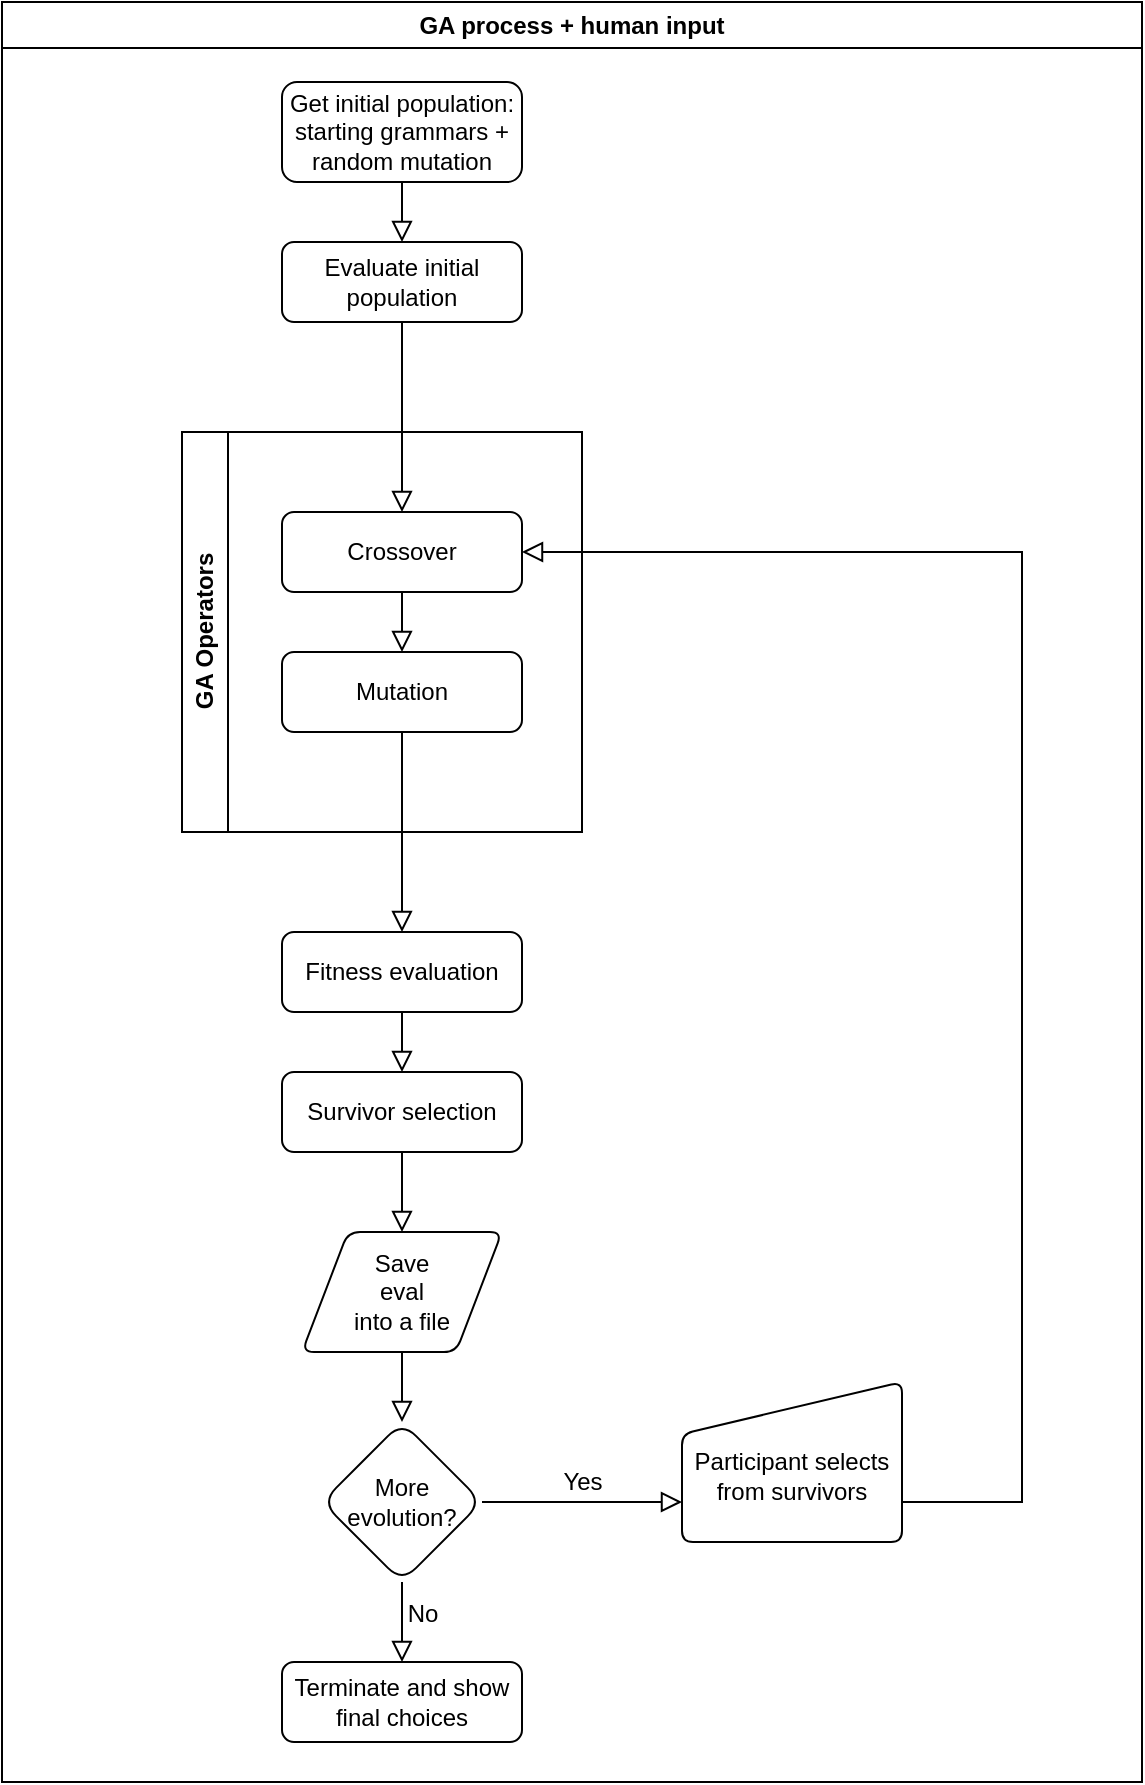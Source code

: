 <mxfile version="20.8.15" type="device"><diagram id="C5RBs43oDa-KdzZeNtuy" name="Page-1"><mxGraphModel dx="1195" dy="1837" grid="1" gridSize="10" guides="1" tooltips="1" connect="1" arrows="1" fold="1" page="1" pageScale="1" pageWidth="827" pageHeight="1169" math="0" shadow="0"><root><mxCell id="WIyWlLk6GJQsqaUBKTNV-0"/><mxCell id="WIyWlLk6GJQsqaUBKTNV-1" parent="WIyWlLk6GJQsqaUBKTNV-0"/><mxCell id="nWHnecsIFH1CksPOMDPZ-37" value="GA process + human input" style="swimlane;whiteSpace=wrap;html=1;shadow=0;strokeColor=default;strokeWidth=1;fontFamily=Helvetica;fontSize=12;fontColor=default;fillColor=default;startSize=23;" vertex="1" parent="WIyWlLk6GJQsqaUBKTNV-1"><mxGeometry x="10" y="-30" width="570" height="890" as="geometry"><mxRectangle x="10" y="-20" width="190" height="30" as="alternateBounds"/></mxGeometry></mxCell><mxCell id="WIyWlLk6GJQsqaUBKTNV-3" value="Get initial population: starting grammars + random mutation" style="rounded=1;whiteSpace=wrap;html=1;fontSize=12;glass=0;strokeWidth=1;shadow=0;" parent="nWHnecsIFH1CksPOMDPZ-37" vertex="1"><mxGeometry x="140" y="40" width="120" height="50" as="geometry"/></mxCell><mxCell id="nWHnecsIFH1CksPOMDPZ-0" value="Evaluate initial population" style="rounded=1;whiteSpace=wrap;html=1;fontSize=12;glass=0;strokeWidth=1;shadow=0;" vertex="1" parent="nWHnecsIFH1CksPOMDPZ-37"><mxGeometry x="140" y="120" width="120" height="40" as="geometry"/></mxCell><mxCell id="WIyWlLk6GJQsqaUBKTNV-2" value="" style="rounded=0;html=1;jettySize=auto;orthogonalLoop=1;fontSize=11;endArrow=block;endFill=0;endSize=8;strokeWidth=1;shadow=0;labelBackgroundColor=none;edgeStyle=orthogonalEdgeStyle;entryX=0.5;entryY=0;entryDx=0;entryDy=0;" parent="nWHnecsIFH1CksPOMDPZ-37" source="WIyWlLk6GJQsqaUBKTNV-3" target="nWHnecsIFH1CksPOMDPZ-0" edge="1"><mxGeometry relative="1" as="geometry"><mxPoint x="200" y="140" as="targetPoint"/></mxGeometry></mxCell><mxCell id="nWHnecsIFH1CksPOMDPZ-12" style="edgeStyle=orthogonalEdgeStyle;shape=connector;rounded=0;orthogonalLoop=1;jettySize=auto;html=1;exitX=0.5;exitY=1;exitDx=0;exitDy=0;shadow=0;labelBackgroundColor=none;strokeColor=default;strokeWidth=1;fontFamily=Helvetica;fontSize=12;fontColor=default;endArrow=block;endFill=0;endSize=8;" edge="1" parent="nWHnecsIFH1CksPOMDPZ-37" source="nWHnecsIFH1CksPOMDPZ-6"><mxGeometry relative="1" as="geometry"><mxPoint x="200" y="465" as="targetPoint"/></mxGeometry></mxCell><mxCell id="nWHnecsIFH1CksPOMDPZ-13" value="Survivor selection" style="whiteSpace=wrap;html=1;rounded=1;glass=0;strokeWidth=1;shadow=0;" vertex="1" parent="nWHnecsIFH1CksPOMDPZ-37"><mxGeometry x="140" y="535" width="120" height="40" as="geometry"/></mxCell><mxCell id="nWHnecsIFH1CksPOMDPZ-16" value="GA Operators" style="swimlane;horizontal=0;whiteSpace=wrap;html=1;shadow=0;strokeColor=default;strokeWidth=1;fontFamily=Helvetica;fontSize=12;fontColor=default;fillColor=default;" vertex="1" parent="nWHnecsIFH1CksPOMDPZ-37"><mxGeometry x="90" y="215" width="200" height="200" as="geometry"><mxRectangle x="90" y="155" width="40" height="110" as="alternateBounds"/></mxGeometry></mxCell><mxCell id="nWHnecsIFH1CksPOMDPZ-4" value="Crossover&lt;br&gt;" style="rounded=1;whiteSpace=wrap;html=1;fontSize=12;glass=0;strokeWidth=1;shadow=0;" vertex="1" parent="nWHnecsIFH1CksPOMDPZ-16"><mxGeometry x="50" y="40" width="120" height="40" as="geometry"/></mxCell><mxCell id="nWHnecsIFH1CksPOMDPZ-6" value="Mutation" style="whiteSpace=wrap;html=1;rounded=1;glass=0;strokeWidth=1;shadow=0;" vertex="1" parent="nWHnecsIFH1CksPOMDPZ-16"><mxGeometry x="50" y="110" width="120" height="40" as="geometry"/></mxCell><mxCell id="nWHnecsIFH1CksPOMDPZ-7" value="" style="edgeStyle=orthogonalEdgeStyle;shape=connector;rounded=0;orthogonalLoop=1;jettySize=auto;html=1;shadow=0;labelBackgroundColor=none;strokeColor=default;strokeWidth=1;fontFamily=Helvetica;fontSize=11;fontColor=default;endArrow=block;endFill=0;endSize=8;" edge="1" parent="nWHnecsIFH1CksPOMDPZ-16" source="nWHnecsIFH1CksPOMDPZ-4" target="nWHnecsIFH1CksPOMDPZ-6"><mxGeometry relative="1" as="geometry"/></mxCell><mxCell id="nWHnecsIFH1CksPOMDPZ-18" style="edgeStyle=orthogonalEdgeStyle;shape=connector;rounded=0;orthogonalLoop=1;jettySize=auto;html=1;entryX=0.5;entryY=0;entryDx=0;entryDy=0;shadow=0;labelBackgroundColor=none;strokeColor=default;strokeWidth=1;fontFamily=Helvetica;fontSize=12;fontColor=default;endArrow=block;endFill=0;endSize=8;" edge="1" parent="nWHnecsIFH1CksPOMDPZ-37" source="nWHnecsIFH1CksPOMDPZ-17" target="nWHnecsIFH1CksPOMDPZ-13"><mxGeometry relative="1" as="geometry"/></mxCell><mxCell id="nWHnecsIFH1CksPOMDPZ-17" value="Fitness evaluation" style="whiteSpace=wrap;html=1;rounded=1;glass=0;strokeWidth=1;shadow=0;" vertex="1" parent="nWHnecsIFH1CksPOMDPZ-37"><mxGeometry x="140" y="465" width="120" height="40" as="geometry"/></mxCell><mxCell id="nWHnecsIFH1CksPOMDPZ-74" value="Yes" style="edgeStyle=orthogonalEdgeStyle;shape=connector;rounded=0;orthogonalLoop=1;jettySize=auto;html=1;entryX=0;entryY=0.75;entryDx=0;entryDy=0;shadow=0;labelBackgroundColor=none;strokeColor=default;strokeWidth=1;fontFamily=Helvetica;fontSize=12;fontColor=default;endArrow=block;endFill=0;endSize=8;" edge="1" parent="nWHnecsIFH1CksPOMDPZ-37" source="nWHnecsIFH1CksPOMDPZ-20" target="nWHnecsIFH1CksPOMDPZ-23"><mxGeometry y="10" relative="1" as="geometry"><mxPoint as="offset"/></mxGeometry></mxCell><mxCell id="nWHnecsIFH1CksPOMDPZ-20" value="More evolution?" style="rhombus;whiteSpace=wrap;html=1;rounded=1;glass=0;strokeWidth=1;shadow=0;" vertex="1" parent="nWHnecsIFH1CksPOMDPZ-37"><mxGeometry x="160" y="710" width="80" height="80" as="geometry"/></mxCell><mxCell id="nWHnecsIFH1CksPOMDPZ-21" value="" style="edgeStyle=orthogonalEdgeStyle;shape=connector;rounded=0;orthogonalLoop=1;jettySize=auto;html=1;shadow=0;labelBackgroundColor=none;strokeColor=default;strokeWidth=1;fontFamily=Helvetica;fontSize=12;fontColor=default;endArrow=block;endFill=0;endSize=8;entryX=0.5;entryY=0;entryDx=0;entryDy=0;" edge="1" parent="nWHnecsIFH1CksPOMDPZ-37" source="nWHnecsIFH1CksPOMDPZ-13" target="nWHnecsIFH1CksPOMDPZ-70"><mxGeometry relative="1" as="geometry"/></mxCell><mxCell id="nWHnecsIFH1CksPOMDPZ-75" style="edgeStyle=orthogonalEdgeStyle;shape=connector;rounded=0;orthogonalLoop=1;jettySize=auto;html=1;entryX=1;entryY=0.5;entryDx=0;entryDy=0;shadow=0;labelBackgroundColor=none;strokeColor=default;strokeWidth=1;fontFamily=Helvetica;fontSize=12;fontColor=default;endArrow=block;endFill=0;endSize=8;" edge="1" parent="nWHnecsIFH1CksPOMDPZ-37" source="nWHnecsIFH1CksPOMDPZ-23" target="nWHnecsIFH1CksPOMDPZ-4"><mxGeometry relative="1" as="geometry"><Array as="points"><mxPoint x="510" y="750"/><mxPoint x="510" y="275"/></Array></mxGeometry></mxCell><mxCell id="nWHnecsIFH1CksPOMDPZ-23" value="&lt;br&gt;Participant selects from survivors" style="html=1;strokeWidth=1;shape=manualInput;whiteSpace=wrap;rounded=1;size=26;arcSize=11;shadow=0;strokeColor=default;fontFamily=Helvetica;fontSize=12;fontColor=default;fillColor=default;" vertex="1" parent="nWHnecsIFH1CksPOMDPZ-37"><mxGeometry x="340" y="690" width="110" height="80" as="geometry"/></mxCell><mxCell id="nWHnecsIFH1CksPOMDPZ-33" value="Terminate and show final choices" style="whiteSpace=wrap;html=1;rounded=1;glass=0;strokeWidth=1;shadow=0;" vertex="1" parent="nWHnecsIFH1CksPOMDPZ-37"><mxGeometry x="140" y="830" width="120" height="40" as="geometry"/></mxCell><mxCell id="nWHnecsIFH1CksPOMDPZ-32" value="No" style="edgeStyle=orthogonalEdgeStyle;shape=connector;rounded=0;orthogonalLoop=1;jettySize=auto;html=1;shadow=0;labelBackgroundColor=none;strokeColor=default;strokeWidth=1;fontFamily=Helvetica;fontSize=12;fontColor=default;endArrow=block;endFill=0;endSize=8;entryX=0.5;entryY=0;entryDx=0;entryDy=0;" edge="1" parent="nWHnecsIFH1CksPOMDPZ-37" source="nWHnecsIFH1CksPOMDPZ-20" target="nWHnecsIFH1CksPOMDPZ-33"><mxGeometry x="-0.2" y="10" relative="1" as="geometry"><mxPoint x="200" y="840" as="targetPoint"/><mxPoint as="offset"/></mxGeometry></mxCell><mxCell id="nWHnecsIFH1CksPOMDPZ-42" style="edgeStyle=orthogonalEdgeStyle;shape=connector;rounded=0;orthogonalLoop=1;jettySize=auto;html=1;shadow=0;labelBackgroundColor=none;strokeColor=default;strokeWidth=1;fontFamily=Helvetica;fontSize=12;fontColor=default;endArrow=block;endFill=0;endSize=8;exitX=0.5;exitY=1;exitDx=0;exitDy=0;entryX=0.5;entryY=0;entryDx=0;entryDy=0;" edge="1" parent="nWHnecsIFH1CksPOMDPZ-37" source="nWHnecsIFH1CksPOMDPZ-0" target="nWHnecsIFH1CksPOMDPZ-4"><mxGeometry relative="1" as="geometry"><mxPoint x="200" y="235" as="targetPoint"/><mxPoint x="200" y="180.0" as="sourcePoint"/></mxGeometry></mxCell><mxCell id="nWHnecsIFH1CksPOMDPZ-72" style="edgeStyle=orthogonalEdgeStyle;shape=connector;rounded=0;orthogonalLoop=1;jettySize=auto;html=1;entryX=0.5;entryY=0;entryDx=0;entryDy=0;shadow=0;labelBackgroundColor=none;strokeColor=default;strokeWidth=1;fontFamily=Helvetica;fontSize=12;fontColor=default;endArrow=block;endFill=0;endSize=8;" edge="1" parent="nWHnecsIFH1CksPOMDPZ-37" source="nWHnecsIFH1CksPOMDPZ-70" target="nWHnecsIFH1CksPOMDPZ-20"><mxGeometry relative="1" as="geometry"/></mxCell><mxCell id="nWHnecsIFH1CksPOMDPZ-70" value="Save&lt;br&gt;eval&lt;br&gt;into a file" style="shape=parallelogram;html=1;strokeWidth=1;perimeter=parallelogramPerimeter;whiteSpace=wrap;rounded=1;arcSize=12;size=0.23;shadow=0;strokeColor=default;fontFamily=Helvetica;fontSize=12;fontColor=default;fillColor=default;" vertex="1" parent="nWHnecsIFH1CksPOMDPZ-37"><mxGeometry x="150" y="615" width="100" height="60" as="geometry"/></mxCell></root></mxGraphModel></diagram></mxfile>